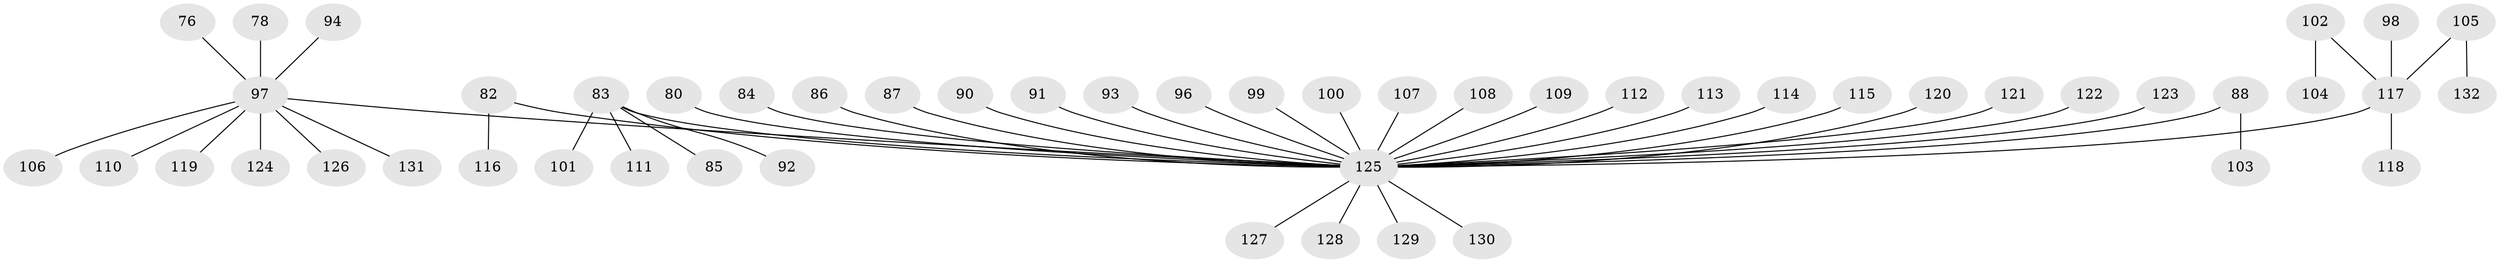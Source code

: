// original degree distribution, {8: 0.022727272727272728, 7: 0.007575757575757576, 5: 0.03787878787878788, 1: 0.553030303030303, 3: 0.11363636363636363, 2: 0.19696969696969696, 4: 0.06818181818181818}
// Generated by graph-tools (version 1.1) at 2025/56/03/04/25 21:56:59]
// undirected, 52 vertices, 51 edges
graph export_dot {
graph [start="1"]
  node [color=gray90,style=filled];
  76;
  78;
  80;
  82;
  83 [super="+74"];
  84;
  85;
  86;
  87;
  88 [super="+79"];
  90;
  91;
  92;
  93;
  94;
  96;
  97 [super="+22+81+44+33+10+25+40+31+48+68+49+60+61+66+95"];
  98;
  99 [super="+16"];
  100;
  101;
  102;
  103;
  104;
  105;
  106;
  107;
  108 [super="+63"];
  109;
  110;
  111;
  112 [super="+37"];
  113;
  114;
  115;
  116;
  117 [super="+70"];
  118;
  119;
  120;
  121;
  122;
  123;
  124;
  125 [super="+21+62+35+41+53+75+59+77+64+89+42+58+65+67"];
  126;
  127;
  128 [super="+52"];
  129;
  130;
  131;
  132;
  76 -- 97;
  78 -- 97;
  80 -- 125;
  82 -- 116;
  82 -- 125;
  83 -- 85;
  83 -- 92;
  83 -- 111;
  83 -- 101;
  83 -- 125;
  84 -- 125;
  86 -- 125;
  87 -- 125;
  88 -- 103;
  88 -- 125;
  90 -- 125;
  91 -- 125;
  93 -- 125;
  94 -- 97;
  96 -- 125;
  97 -- 106;
  97 -- 126;
  97 -- 125;
  97 -- 131;
  97 -- 119;
  97 -- 124;
  97 -- 110;
  98 -- 117;
  99 -- 125;
  100 -- 125;
  102 -- 104;
  102 -- 117;
  105 -- 132;
  105 -- 117;
  107 -- 125;
  108 -- 125;
  109 -- 125;
  112 -- 125;
  113 -- 125;
  114 -- 125;
  115 -- 125;
  117 -- 118;
  117 -- 125;
  120 -- 125;
  121 -- 125;
  122 -- 125;
  123 -- 125;
  125 -- 127;
  125 -- 128;
  125 -- 130;
  125 -- 129;
}
